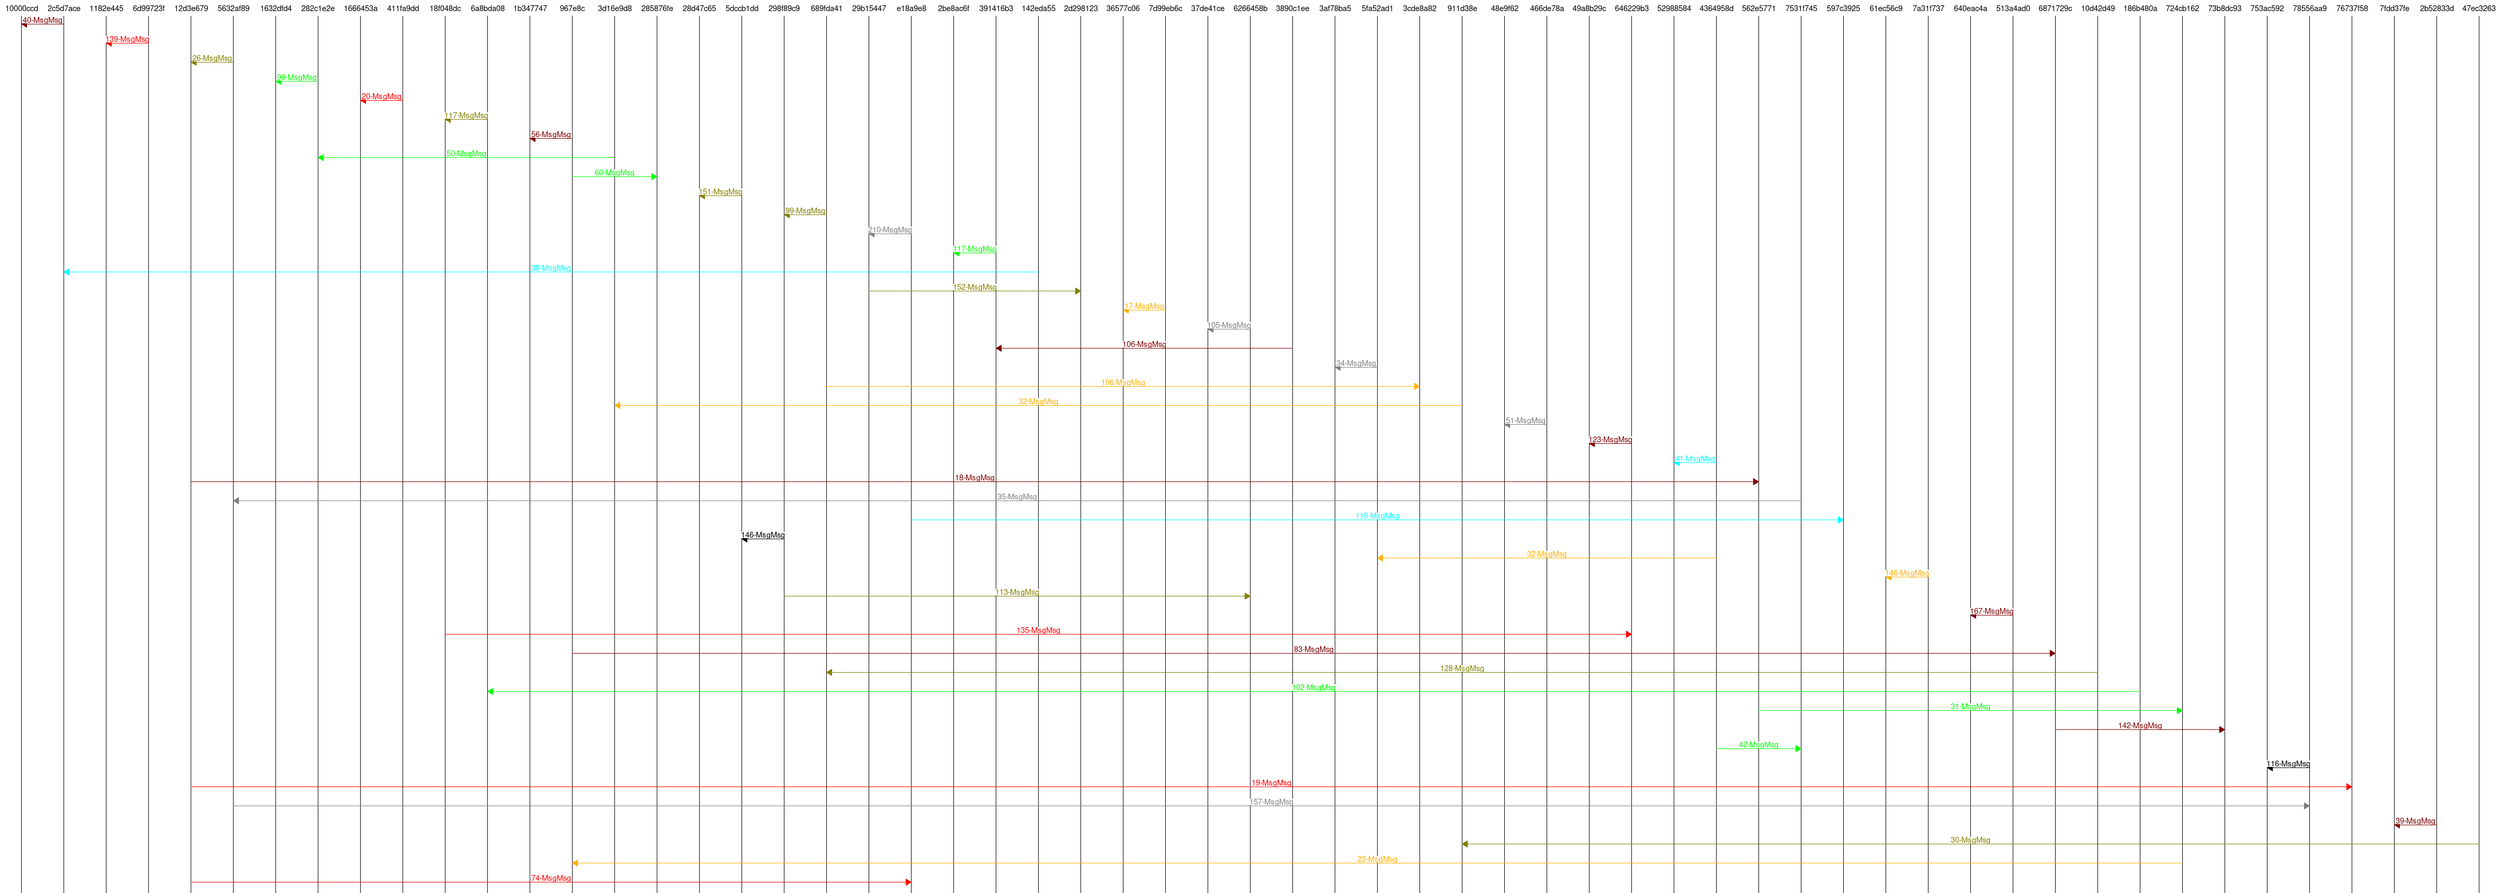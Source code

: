 msc { 
10000ccd,2c5d7ace,1182e445,6d99723f,12d3e679,5632af89,1632dfd4,282c1e2e,1666453a,411fa9dd,18f048dc,6a8bda08,1b347747,967e8c,3d16e9d8,285876fe,28d47c65,5dccb1dd,298f89c9,689fda41,29b15447,e18a9e8,2be8ac6f,391416b3,142eda55,2d298123,36577c06,7d99eb6c,37de41ce,6266458b,3890c1ee,3af78ba5,5fa52ad1,3cde8a82,911d38e,48e9f62,466de78a,49a8b29c,646229b3,52988584,4364958d,562e5771,7531f745,597c3925,61ec56c9,7a31f737,640eac4a,513a4ad0,6871729c,10d42d49,186b480a,724cb162,73b8dc93,753ac592,78556aa9,76737f58,7fdd37fe,2b52833d,47ec3263;

2c5d7ace=>10000ccd [label="40-MsgMsg", textcolor="maroon", linecolor="maroon"];
6d99723f=>1182e445 [label="139-MsgMsg", textcolor="red", linecolor="red"];
5632af89=>12d3e679 [label="26-MsgMsg", textcolor="olive", linecolor="olive"];
282c1e2e=>1632dfd4 [label="99-MsgMsg", textcolor="green", linecolor="green"];
411fa9dd=>1666453a [label="20-MsgMsg", textcolor="red", linecolor="red"];
6a8bda08=>18f048dc [label="117-MsgMsg", textcolor="olive", linecolor="olive"];
967e8c=>1b347747 [label="56-MsgMsg", textcolor="maroon", linecolor="maroon"];
3d16e9d8=>282c1e2e [label="50-MsgMsg", textcolor="green", linecolor="green"];
967e8c=>285876fe [label="60-MsgMsg", textcolor="green", linecolor="green"];
5dccb1dd=>28d47c65 [label="151-MsgMsg", textcolor="olive", linecolor="olive"];
689fda41=>298f89c9 [label="99-MsgMsg", textcolor="olive", linecolor="olive"];
e18a9e8=>29b15447 [label="210-MsgMsg", textcolor="gray", linecolor="gray"];
391416b3=>2be8ac6f [label="117-MsgMsg", textcolor="green", linecolor="green"];
142eda55=>2c5d7ace [label="38-MsgMsg", textcolor="aqua", linecolor="aqua"];
29b15447=>2d298123 [label="152-MsgMsg", textcolor="olive", linecolor="olive"];
7d99eb6c=>36577c06 [label="17-MsgMsg", textcolor="orange", linecolor="orange"];
6266458b=>37de41ce [label="105-MsgMsg", textcolor="gray", linecolor="gray"];
3890c1ee=>391416b3 [label="106-MsgMsg", textcolor="maroon", linecolor="maroon"];
5fa52ad1=>3af78ba5 [label="34-MsgMsg", textcolor="gray", linecolor="gray"];
689fda41=>3cde8a82 [label="106-MsgMsg", textcolor="orange", linecolor="orange"];
911d38e=>3d16e9d8 [label="32-MsgMsg", textcolor="orange", linecolor="orange"];
466de78a=>48e9f62 [label="51-MsgMsg", textcolor="gray", linecolor="gray"];
646229b3=>49a8b29c [label="123-MsgMsg", textcolor="maroon", linecolor="maroon"];
4364958d=>52988584 [label="41-MsgMsg", textcolor="aqua", linecolor="aqua"];
12d3e679=>562e5771 [label="18-MsgMsg", textcolor="maroon", linecolor="maroon"];
7531f745=>5632af89 [label="35-MsgMsg", textcolor="gray", linecolor="gray"];
e18a9e8=>597c3925 [label="115-MsgMsg", textcolor="aqua", linecolor="aqua"];
298f89c9=>5dccb1dd [label="146-MsgMsg", textcolor="black", linecolor="black"];
4364958d=>5fa52ad1 [label="32-MsgMsg", textcolor="orange", linecolor="orange"];
7a31f737=>61ec56c9 [label="146-MsgMsg", textcolor="orange", linecolor="orange"];
298f89c9=>6266458b [label="113-MsgMsg", textcolor="olive", linecolor="olive"];
513a4ad0=>640eac4a [label="167-MsgMsg", textcolor="maroon", linecolor="maroon"];
18f048dc=>646229b3 [label="135-MsgMsg", textcolor="red", linecolor="red"];
967e8c=>6871729c [label="83-MsgMsg", textcolor="maroon", linecolor="maroon"];
10d42d49=>689fda41 [label="128-MsgMsg", textcolor="olive", linecolor="olive"];
186b480a=>6a8bda08 [label="102-MsgMsg", textcolor="green", linecolor="green"];
562e5771=>724cb162 [label="31-MsgMsg", textcolor="green", linecolor="green"];
6871729c=>73b8dc93 [label="142-MsgMsg", textcolor="maroon", linecolor="maroon"];
4364958d=>7531f745 [label="42-MsgMsg", textcolor="green", linecolor="green"];
78556aa9=>753ac592 [label="116-MsgMsg", textcolor="black", linecolor="black"];
12d3e679=>76737f58 [label="19-MsgMsg", textcolor="red", linecolor="red"];
5632af89=>78556aa9 [label="157-MsgMsg", textcolor="gray", linecolor="gray"];
2b52833d=>7fdd37fe [label="39-MsgMsg", textcolor="maroon", linecolor="maroon"];
47ec3263=>911d38e [label="30-MsgMsg", textcolor="olive", linecolor="olive"];
724cb162=>967e8c [label="22-MsgMsg", textcolor="orange", linecolor="orange"];
12d3e679=>e18a9e8 [label="74-MsgMsg", textcolor="red", linecolor="red"];
}
